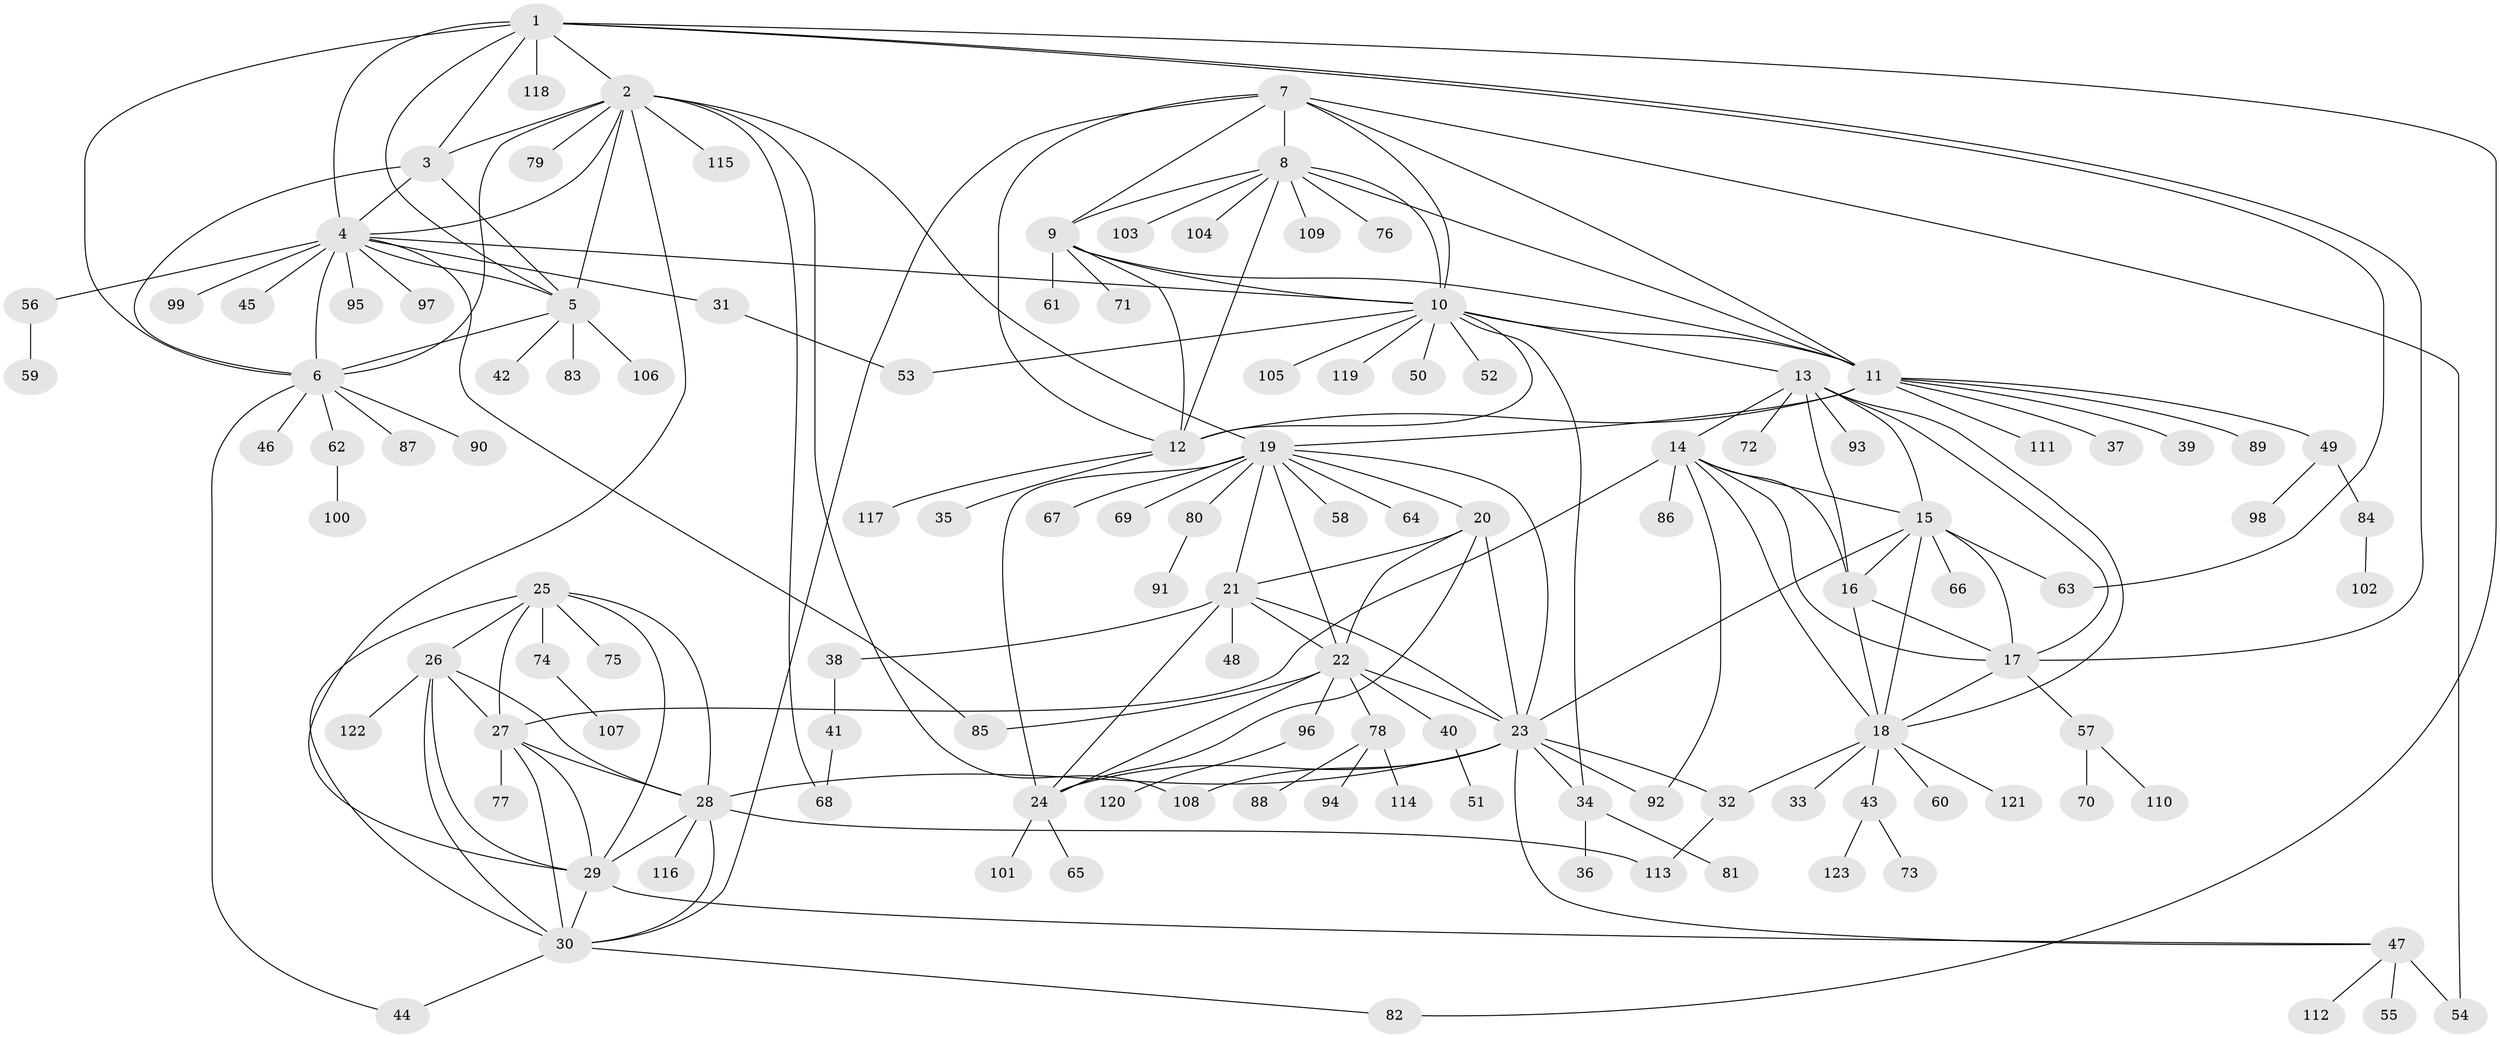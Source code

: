 // Generated by graph-tools (version 1.1) at 2025/11/02/27/25 16:11:32]
// undirected, 123 vertices, 191 edges
graph export_dot {
graph [start="1"]
  node [color=gray90,style=filled];
  1;
  2;
  3;
  4;
  5;
  6;
  7;
  8;
  9;
  10;
  11;
  12;
  13;
  14;
  15;
  16;
  17;
  18;
  19;
  20;
  21;
  22;
  23;
  24;
  25;
  26;
  27;
  28;
  29;
  30;
  31;
  32;
  33;
  34;
  35;
  36;
  37;
  38;
  39;
  40;
  41;
  42;
  43;
  44;
  45;
  46;
  47;
  48;
  49;
  50;
  51;
  52;
  53;
  54;
  55;
  56;
  57;
  58;
  59;
  60;
  61;
  62;
  63;
  64;
  65;
  66;
  67;
  68;
  69;
  70;
  71;
  72;
  73;
  74;
  75;
  76;
  77;
  78;
  79;
  80;
  81;
  82;
  83;
  84;
  85;
  86;
  87;
  88;
  89;
  90;
  91;
  92;
  93;
  94;
  95;
  96;
  97;
  98;
  99;
  100;
  101;
  102;
  103;
  104;
  105;
  106;
  107;
  108;
  109;
  110;
  111;
  112;
  113;
  114;
  115;
  116;
  117;
  118;
  119;
  120;
  121;
  122;
  123;
  1 -- 2;
  1 -- 3;
  1 -- 4;
  1 -- 5;
  1 -- 6;
  1 -- 17;
  1 -- 63;
  1 -- 82;
  1 -- 118;
  2 -- 3;
  2 -- 4;
  2 -- 5;
  2 -- 6;
  2 -- 19;
  2 -- 29;
  2 -- 68;
  2 -- 79;
  2 -- 108;
  2 -- 115;
  3 -- 4;
  3 -- 5;
  3 -- 6;
  4 -- 5;
  4 -- 6;
  4 -- 10;
  4 -- 31;
  4 -- 45;
  4 -- 56;
  4 -- 85;
  4 -- 95;
  4 -- 97;
  4 -- 99;
  5 -- 6;
  5 -- 42;
  5 -- 83;
  5 -- 106;
  6 -- 44;
  6 -- 46;
  6 -- 62;
  6 -- 87;
  6 -- 90;
  7 -- 8;
  7 -- 9;
  7 -- 10;
  7 -- 11;
  7 -- 12;
  7 -- 30;
  7 -- 54;
  8 -- 9;
  8 -- 10;
  8 -- 11;
  8 -- 12;
  8 -- 76;
  8 -- 103;
  8 -- 104;
  8 -- 109;
  9 -- 10;
  9 -- 11;
  9 -- 12;
  9 -- 61;
  9 -- 71;
  10 -- 11;
  10 -- 12;
  10 -- 13;
  10 -- 34;
  10 -- 50;
  10 -- 52;
  10 -- 53;
  10 -- 105;
  10 -- 119;
  11 -- 12;
  11 -- 19;
  11 -- 37;
  11 -- 39;
  11 -- 49;
  11 -- 89;
  11 -- 111;
  12 -- 35;
  12 -- 117;
  13 -- 14;
  13 -- 15;
  13 -- 16;
  13 -- 17;
  13 -- 18;
  13 -- 72;
  13 -- 93;
  14 -- 15;
  14 -- 16;
  14 -- 17;
  14 -- 18;
  14 -- 27;
  14 -- 86;
  14 -- 92;
  15 -- 16;
  15 -- 17;
  15 -- 18;
  15 -- 23;
  15 -- 63;
  15 -- 66;
  16 -- 17;
  16 -- 18;
  17 -- 18;
  17 -- 57;
  18 -- 32;
  18 -- 33;
  18 -- 43;
  18 -- 60;
  18 -- 121;
  19 -- 20;
  19 -- 21;
  19 -- 22;
  19 -- 23;
  19 -- 24;
  19 -- 58;
  19 -- 64;
  19 -- 67;
  19 -- 69;
  19 -- 80;
  20 -- 21;
  20 -- 22;
  20 -- 23;
  20 -- 24;
  21 -- 22;
  21 -- 23;
  21 -- 24;
  21 -- 38;
  21 -- 48;
  22 -- 23;
  22 -- 24;
  22 -- 40;
  22 -- 78;
  22 -- 85;
  22 -- 96;
  23 -- 24;
  23 -- 28;
  23 -- 32;
  23 -- 34;
  23 -- 47;
  23 -- 92;
  23 -- 108;
  24 -- 65;
  24 -- 101;
  25 -- 26;
  25 -- 27;
  25 -- 28;
  25 -- 29;
  25 -- 30;
  25 -- 74;
  25 -- 75;
  26 -- 27;
  26 -- 28;
  26 -- 29;
  26 -- 30;
  26 -- 122;
  27 -- 28;
  27 -- 29;
  27 -- 30;
  27 -- 77;
  28 -- 29;
  28 -- 30;
  28 -- 113;
  28 -- 116;
  29 -- 30;
  29 -- 47;
  30 -- 44;
  30 -- 82;
  31 -- 53;
  32 -- 113;
  34 -- 36;
  34 -- 81;
  38 -- 41;
  40 -- 51;
  41 -- 68;
  43 -- 73;
  43 -- 123;
  47 -- 54;
  47 -- 55;
  47 -- 112;
  49 -- 84;
  49 -- 98;
  56 -- 59;
  57 -- 70;
  57 -- 110;
  62 -- 100;
  74 -- 107;
  78 -- 88;
  78 -- 94;
  78 -- 114;
  80 -- 91;
  84 -- 102;
  96 -- 120;
}
